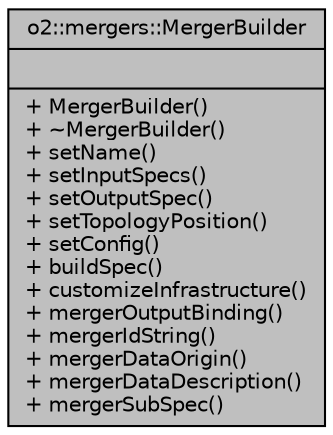 digraph "o2::mergers::MergerBuilder"
{
 // INTERACTIVE_SVG=YES
  bgcolor="transparent";
  edge [fontname="Helvetica",fontsize="10",labelfontname="Helvetica",labelfontsize="10"];
  node [fontname="Helvetica",fontsize="10",shape=record];
  Node1 [label="{o2::mergers::MergerBuilder\n||+ MergerBuilder()\l+ ~MergerBuilder()\l+ setName()\l+ setInputSpecs()\l+ setOutputSpec()\l+ setTopologyPosition()\l+ setConfig()\l+ buildSpec()\l+ customizeInfrastructure()\l+ mergerOutputBinding()\l+ mergerIdString()\l+ mergerDataOrigin()\l+ mergerDataDescription()\l+ mergerSubSpec()\l}",height=0.2,width=0.4,color="black", fillcolor="grey75", style="filled", fontcolor="black"];
}
